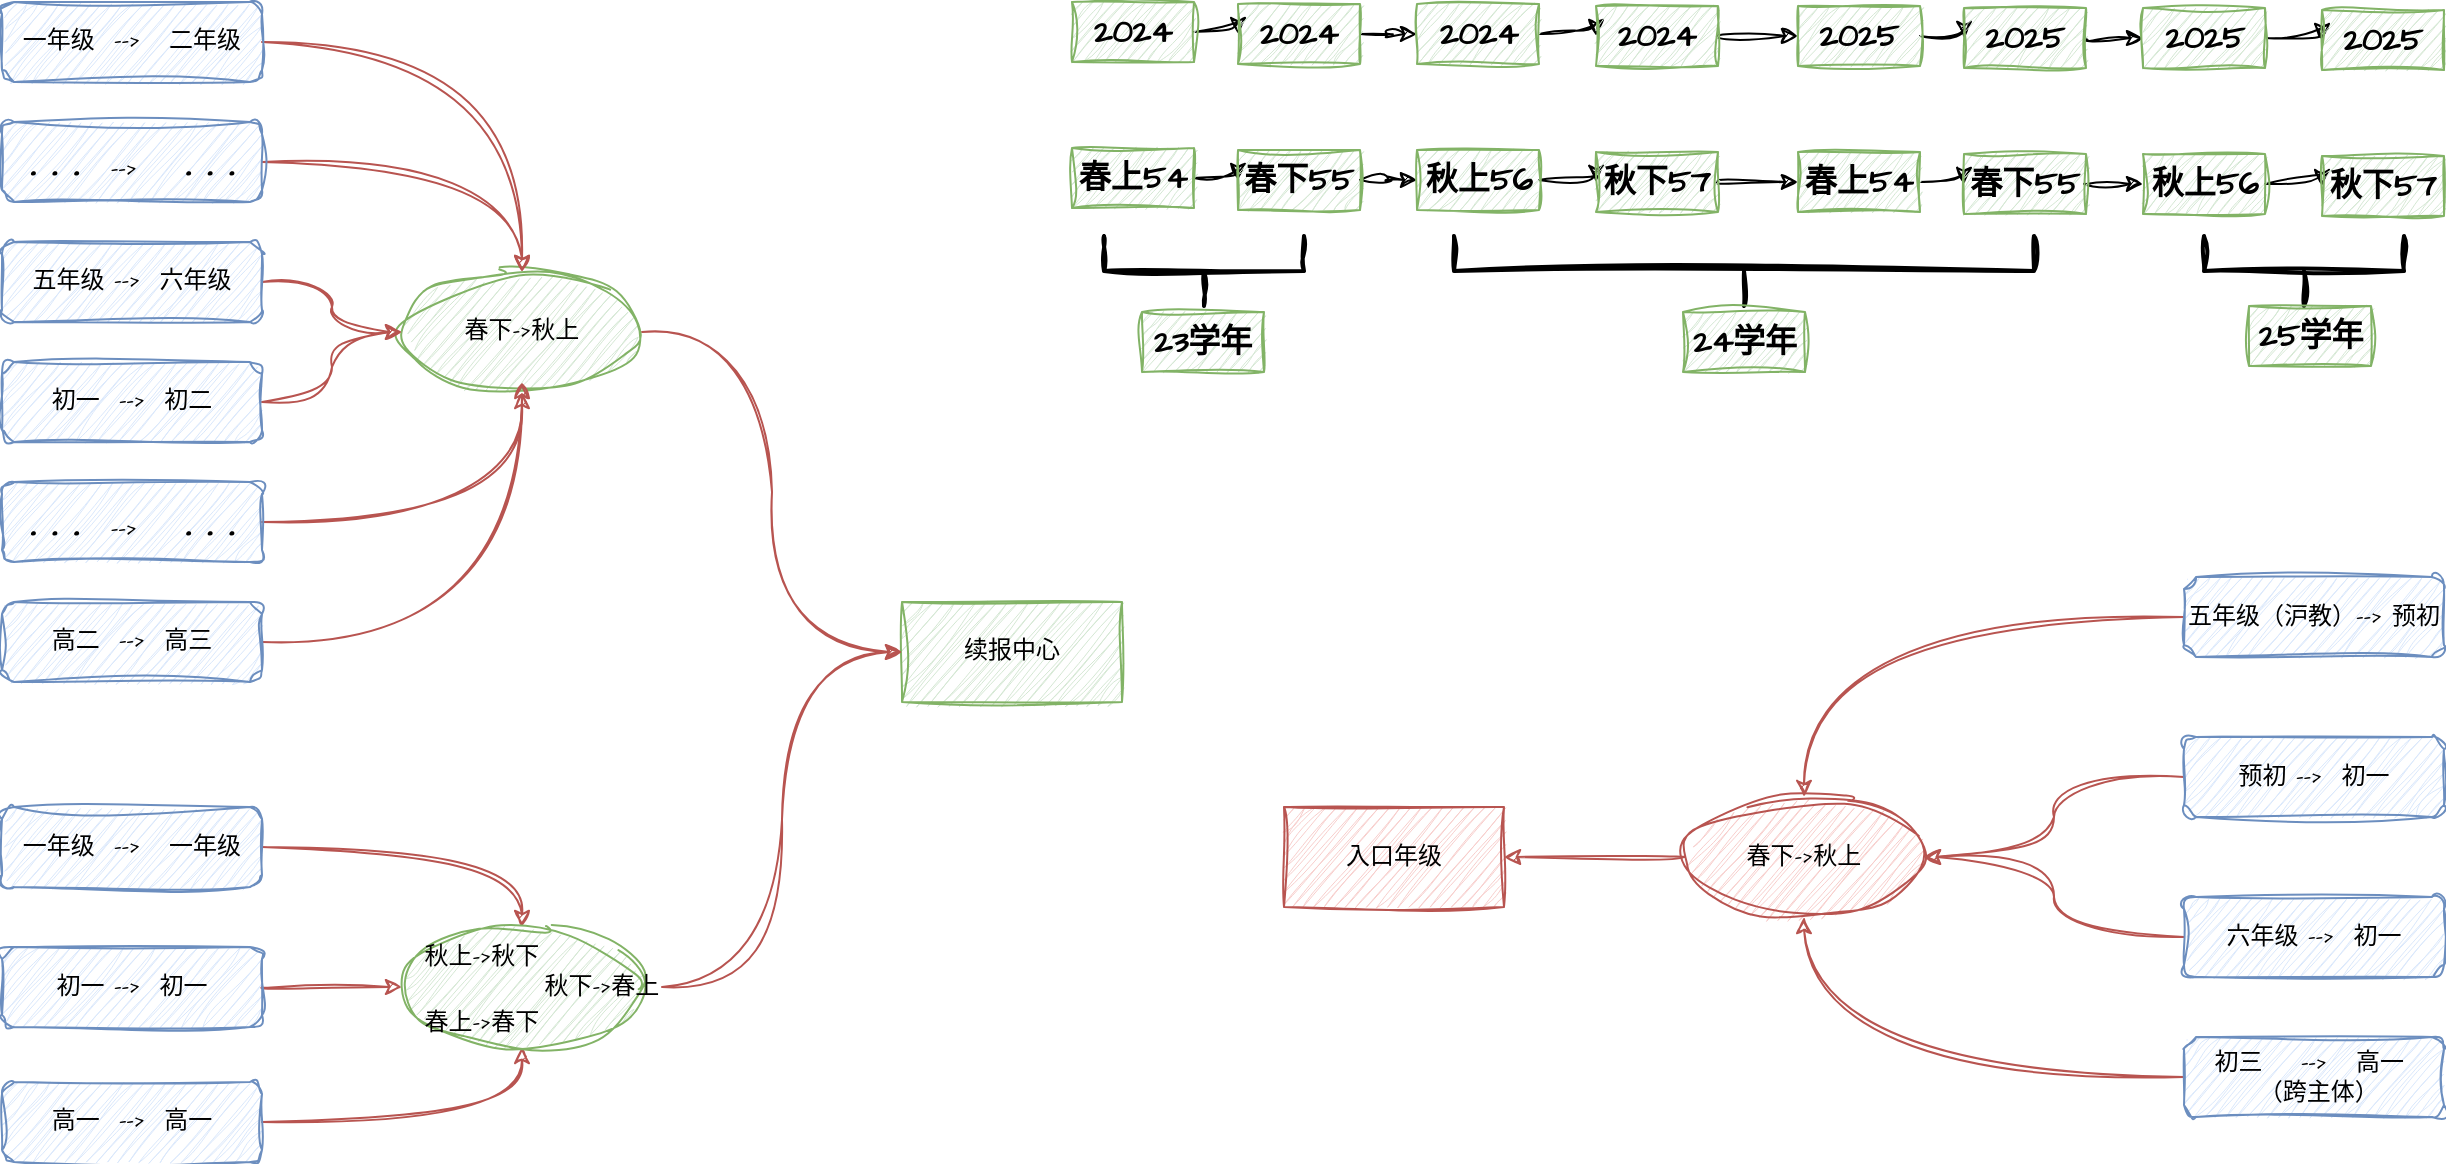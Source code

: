 <mxfile version="24.6.0" type="github">
  <diagram name="第 1 页" id="EPmT9p0vFhYX_5Em00nD">
    <mxGraphModel dx="1933" dy="744" grid="1" gridSize="10" guides="1" tooltips="1" connect="1" arrows="1" fold="1" page="1" pageScale="1" pageWidth="3000" pageHeight="2000" math="0" shadow="0">
      <root>
        <mxCell id="0" />
        <mxCell id="1" parent="0" />
        <mxCell id="UlITq4M4jjIVMqGTHfjL-1" value="续报中心" style="rounded=0;whiteSpace=wrap;html=1;sketch=1;hachureGap=4;jiggle=2;curveFitting=1;fontFamily=Architects Daughter;fontSource=https%3A%2F%2Ffonts.googleapis.com%2Fcss%3Ffamily%3DArchitects%2BDaughter;fillColor=#d5e8d4;strokeColor=#82b366;" vertex="1" parent="1">
          <mxGeometry x="749" y="470" width="110" height="50" as="geometry" />
        </mxCell>
        <mxCell id="UlITq4M4jjIVMqGTHfjL-2" value="入口年级" style="rounded=0;whiteSpace=wrap;html=1;sketch=1;hachureGap=4;jiggle=2;curveFitting=1;fontFamily=Architects Daughter;fontSource=https%3A%2F%2Ffonts.googleapis.com%2Fcss%3Ffamily%3DArchitects%2BDaughter;fillColor=#f8cecc;strokeColor=#b85450;" vertex="1" parent="1">
          <mxGeometry x="940" y="572.5" width="110" height="50" as="geometry" />
        </mxCell>
        <mxCell id="UlITq4M4jjIVMqGTHfjL-61" style="edgeStyle=orthogonalEdgeStyle;curved=1;rounded=0;sketch=1;hachureGap=4;jiggle=2;curveFitting=1;orthogonalLoop=1;jettySize=auto;html=1;exitX=0;exitY=0.5;exitDx=0;exitDy=0;entryX=1;entryY=0.5;entryDx=0;entryDy=0;fontFamily=Architects Daughter;fontSource=https%3A%2F%2Ffonts.googleapis.com%2Fcss%3Ffamily%3DArchitects%2BDaughter;fillColor=#f8cecc;strokeColor=#b85450;" edge="1" parent="1" source="UlITq4M4jjIVMqGTHfjL-3" target="UlITq4M4jjIVMqGTHfjL-2">
          <mxGeometry relative="1" as="geometry" />
        </mxCell>
        <mxCell id="UlITq4M4jjIVMqGTHfjL-3" value="春下-&amp;gt;秋上" style="ellipse;whiteSpace=wrap;html=1;sketch=1;hachureGap=4;jiggle=2;curveFitting=1;fontFamily=Architects Daughter;fontSource=https%3A%2F%2Ffonts.googleapis.com%2Fcss%3Ffamily%3DArchitects%2BDaughter;fillColor=#f8cecc;strokeColor=#b85450;" vertex="1" parent="1">
          <mxGeometry x="1140" y="567.5" width="120" height="60" as="geometry" />
        </mxCell>
        <mxCell id="UlITq4M4jjIVMqGTHfjL-64" style="edgeStyle=orthogonalEdgeStyle;curved=1;rounded=0;sketch=1;hachureGap=4;jiggle=2;curveFitting=1;orthogonalLoop=1;jettySize=auto;html=1;exitX=0;exitY=0.5;exitDx=0;exitDy=0;entryX=0.5;entryY=0;entryDx=0;entryDy=0;fontFamily=Architects Daughter;fontSource=https%3A%2F%2Ffonts.googleapis.com%2Fcss%3Ffamily%3DArchitects%2BDaughter;fillColor=#f8cecc;strokeColor=#b85450;" edge="1" parent="1" source="UlITq4M4jjIVMqGTHfjL-5" target="UlITq4M4jjIVMqGTHfjL-3">
          <mxGeometry relative="1" as="geometry" />
        </mxCell>
        <mxCell id="UlITq4M4jjIVMqGTHfjL-5" value="五年级（沪教）--&amp;gt; 预初" style="rounded=1;whiteSpace=wrap;html=1;sketch=1;hachureGap=4;jiggle=2;curveFitting=1;fontFamily=Architects Daughter;fontSource=https%3A%2F%2Ffonts.googleapis.com%2Fcss%3Ffamily%3DArchitects%2BDaughter;fillColor=#dae8fc;strokeColor=#6c8ebf;" vertex="1" parent="1">
          <mxGeometry x="1390" y="457.5" width="130" height="40" as="geometry" />
        </mxCell>
        <mxCell id="UlITq4M4jjIVMqGTHfjL-63" style="edgeStyle=orthogonalEdgeStyle;curved=1;rounded=0;sketch=1;hachureGap=4;jiggle=2;curveFitting=1;orthogonalLoop=1;jettySize=auto;html=1;exitX=0;exitY=0.5;exitDx=0;exitDy=0;fontFamily=Architects Daughter;fontSource=https%3A%2F%2Ffonts.googleapis.com%2Fcss%3Ffamily%3DArchitects%2BDaughter;fillColor=#f8cecc;strokeColor=#b85450;" edge="1" parent="1" source="UlITq4M4jjIVMqGTHfjL-6" target="UlITq4M4jjIVMqGTHfjL-3">
          <mxGeometry relative="1" as="geometry" />
        </mxCell>
        <mxCell id="UlITq4M4jjIVMqGTHfjL-6" value="初三&amp;nbsp; &amp;nbsp; --&amp;gt;&amp;nbsp; &amp;nbsp;高一&amp;nbsp; &amp;nbsp;（跨主体）" style="rounded=1;whiteSpace=wrap;html=1;sketch=1;hachureGap=4;jiggle=2;curveFitting=1;fontFamily=Architects Daughter;fontSource=https%3A%2F%2Ffonts.googleapis.com%2Fcss%3Ffamily%3DArchitects%2BDaughter;fillColor=#dae8fc;strokeColor=#6c8ebf;" vertex="1" parent="1">
          <mxGeometry x="1390" y="687.5" width="130" height="40" as="geometry" />
        </mxCell>
        <mxCell id="UlITq4M4jjIVMqGTHfjL-65" style="edgeStyle=orthogonalEdgeStyle;curved=1;rounded=0;sketch=1;hachureGap=4;jiggle=2;curveFitting=1;orthogonalLoop=1;jettySize=auto;html=1;exitX=0;exitY=0.5;exitDx=0;exitDy=0;entryX=1;entryY=0.5;entryDx=0;entryDy=0;fontFamily=Architects Daughter;fontSource=https%3A%2F%2Ffonts.googleapis.com%2Fcss%3Ffamily%3DArchitects%2BDaughter;fillColor=#f8cecc;strokeColor=#b85450;" edge="1" parent="1" source="UlITq4M4jjIVMqGTHfjL-7" target="UlITq4M4jjIVMqGTHfjL-3">
          <mxGeometry relative="1" as="geometry" />
        </mxCell>
        <mxCell id="UlITq4M4jjIVMqGTHfjL-7" value="预初 --&amp;gt;&amp;nbsp; 初一" style="rounded=1;whiteSpace=wrap;html=1;sketch=1;hachureGap=4;jiggle=2;curveFitting=1;fontFamily=Architects Daughter;fontSource=https%3A%2F%2Ffonts.googleapis.com%2Fcss%3Ffamily%3DArchitects%2BDaughter;fillColor=#dae8fc;strokeColor=#6c8ebf;" vertex="1" parent="1">
          <mxGeometry x="1390" y="537.5" width="130" height="40" as="geometry" />
        </mxCell>
        <mxCell id="UlITq4M4jjIVMqGTHfjL-50" style="edgeStyle=orthogonalEdgeStyle;curved=1;rounded=0;sketch=1;hachureGap=4;jiggle=2;curveFitting=1;orthogonalLoop=1;jettySize=auto;html=1;exitX=1;exitY=0.5;exitDx=0;exitDy=0;entryX=0;entryY=0.5;entryDx=0;entryDy=0;fontFamily=Architects Daughter;fontSource=https%3A%2F%2Ffonts.googleapis.com%2Fcss%3Ffamily%3DArchitects%2BDaughter;fillColor=#f8cecc;strokeColor=#b85450;" edge="1" parent="1" source="UlITq4M4jjIVMqGTHfjL-15" target="UlITq4M4jjIVMqGTHfjL-1">
          <mxGeometry relative="1" as="geometry" />
        </mxCell>
        <mxCell id="UlITq4M4jjIVMqGTHfjL-15" value="春下-&amp;gt;秋上" style="ellipse;whiteSpace=wrap;html=1;sketch=1;hachureGap=4;jiggle=2;curveFitting=1;fontFamily=Architects Daughter;fontSource=https%3A%2F%2Ffonts.googleapis.com%2Fcss%3Ffamily%3DArchitects%2BDaughter;fillColor=#d5e8d4;strokeColor=#82b366;" vertex="1" parent="1">
          <mxGeometry x="499" y="305" width="120" height="60" as="geometry" />
        </mxCell>
        <mxCell id="UlITq4M4jjIVMqGTHfjL-16" style="edgeStyle=orthogonalEdgeStyle;rounded=0;sketch=1;hachureGap=4;jiggle=2;curveFitting=1;orthogonalLoop=1;jettySize=auto;html=1;exitX=1;exitY=0.5;exitDx=0;exitDy=0;fontFamily=Architects Daughter;fontSource=https%3A%2F%2Ffonts.googleapis.com%2Fcss%3Ffamily%3DArchitects%2BDaughter;curved=1;fillColor=#f8cecc;strokeColor=#b85450;" edge="1" parent="1" source="UlITq4M4jjIVMqGTHfjL-17" target="UlITq4M4jjIVMqGTHfjL-15">
          <mxGeometry relative="1" as="geometry" />
        </mxCell>
        <mxCell id="UlITq4M4jjIVMqGTHfjL-17" value="一年级&amp;nbsp; --&amp;gt;&amp;nbsp; &amp;nbsp;二年级" style="rounded=1;whiteSpace=wrap;html=1;sketch=1;hachureGap=4;jiggle=2;curveFitting=1;fontFamily=Architects Daughter;fontSource=https%3A%2F%2Ffonts.googleapis.com%2Fcss%3Ffamily%3DArchitects%2BDaughter;fillColor=#dae8fc;strokeColor=#6c8ebf;" vertex="1" parent="1">
          <mxGeometry x="299" y="170" width="130" height="40" as="geometry" />
        </mxCell>
        <mxCell id="UlITq4M4jjIVMqGTHfjL-34" style="edgeStyle=orthogonalEdgeStyle;curved=1;rounded=0;sketch=1;hachureGap=4;jiggle=2;curveFitting=1;orthogonalLoop=1;jettySize=auto;html=1;exitX=1;exitY=0.5;exitDx=0;exitDy=0;fontFamily=Architects Daughter;fontSource=https%3A%2F%2Ffonts.googleapis.com%2Fcss%3Ffamily%3DArchitects%2BDaughter;fillColor=#f8cecc;strokeColor=#b85450;" edge="1" parent="1" source="UlITq4M4jjIVMqGTHfjL-19" target="UlITq4M4jjIVMqGTHfjL-15">
          <mxGeometry relative="1" as="geometry" />
        </mxCell>
        <mxCell id="UlITq4M4jjIVMqGTHfjL-19" value="初一&amp;nbsp; --&amp;gt;&amp;nbsp; 初二" style="rounded=1;whiteSpace=wrap;html=1;sketch=1;hachureGap=4;jiggle=2;curveFitting=1;fontFamily=Architects Daughter;fontSource=https%3A%2F%2Ffonts.googleapis.com%2Fcss%3Ffamily%3DArchitects%2BDaughter;fillColor=#dae8fc;strokeColor=#6c8ebf;" vertex="1" parent="1">
          <mxGeometry x="299" y="350" width="130" height="40" as="geometry" />
        </mxCell>
        <mxCell id="UlITq4M4jjIVMqGTHfjL-33" style="edgeStyle=orthogonalEdgeStyle;curved=1;rounded=0;sketch=1;hachureGap=4;jiggle=2;curveFitting=1;orthogonalLoop=1;jettySize=auto;html=1;exitX=1;exitY=0.5;exitDx=0;exitDy=0;fontFamily=Architects Daughter;fontSource=https%3A%2F%2Ffonts.googleapis.com%2Fcss%3Ffamily%3DArchitects%2BDaughter;fillColor=#f8cecc;strokeColor=#b85450;" edge="1" parent="1" source="UlITq4M4jjIVMqGTHfjL-21" target="UlITq4M4jjIVMqGTHfjL-15">
          <mxGeometry relative="1" as="geometry" />
        </mxCell>
        <mxCell id="UlITq4M4jjIVMqGTHfjL-21" value="五年级 --&amp;gt;&amp;nbsp; 六年级" style="rounded=1;whiteSpace=wrap;html=1;sketch=1;hachureGap=4;jiggle=2;curveFitting=1;fontFamily=Architects Daughter;fontSource=https%3A%2F%2Ffonts.googleapis.com%2Fcss%3Ffamily%3DArchitects%2BDaughter;fillColor=#dae8fc;strokeColor=#6c8ebf;" vertex="1" parent="1">
          <mxGeometry x="299" y="290" width="130" height="40" as="geometry" />
        </mxCell>
        <mxCell id="UlITq4M4jjIVMqGTHfjL-32" style="edgeStyle=orthogonalEdgeStyle;curved=1;rounded=0;sketch=1;hachureGap=4;jiggle=2;curveFitting=1;orthogonalLoop=1;jettySize=auto;html=1;exitX=1;exitY=0.5;exitDx=0;exitDy=0;fontFamily=Architects Daughter;fontSource=https%3A%2F%2Ffonts.googleapis.com%2Fcss%3Ffamily%3DArchitects%2BDaughter;fillColor=#f8cecc;strokeColor=#b85450;" edge="1" parent="1" source="UlITq4M4jjIVMqGTHfjL-25">
          <mxGeometry relative="1" as="geometry">
            <mxPoint x="559" y="360" as="targetPoint" />
          </mxGeometry>
        </mxCell>
        <mxCell id="UlITq4M4jjIVMqGTHfjL-25" value="高二&amp;nbsp; --&amp;gt;&amp;nbsp; 高三" style="rounded=1;whiteSpace=wrap;html=1;sketch=1;hachureGap=4;jiggle=2;curveFitting=1;fontFamily=Architects Daughter;fontSource=https%3A%2F%2Ffonts.googleapis.com%2Fcss%3Ffamily%3DArchitects%2BDaughter;fillColor=#dae8fc;strokeColor=#6c8ebf;" vertex="1" parent="1">
          <mxGeometry x="299" y="470" width="130" height="40" as="geometry" />
        </mxCell>
        <mxCell id="UlITq4M4jjIVMqGTHfjL-30" style="edgeStyle=orthogonalEdgeStyle;curved=1;rounded=0;sketch=1;hachureGap=4;jiggle=2;curveFitting=1;orthogonalLoop=1;jettySize=auto;html=1;exitX=1;exitY=0.5;exitDx=0;exitDy=0;fontFamily=Architects Daughter;fontSource=https%3A%2F%2Ffonts.googleapis.com%2Fcss%3Ffamily%3DArchitects%2BDaughter;fillColor=#f8cecc;strokeColor=#b85450;" edge="1" parent="1" source="UlITq4M4jjIVMqGTHfjL-27" target="UlITq4M4jjIVMqGTHfjL-15">
          <mxGeometry relative="1" as="geometry" />
        </mxCell>
        <mxCell id="UlITq4M4jjIVMqGTHfjL-27" value="&lt;font style=&quot;&quot;&gt;&lt;b style=&quot;font-size: 20px;&quot;&gt;. . .&amp;nbsp; &lt;/b&gt;&lt;font style=&quot;font-size: 12px;&quot;&gt;--&amp;gt;&lt;/font&gt;&lt;b style=&quot;font-size: 20px;&quot;&gt;&amp;nbsp; &amp;nbsp;. . .&lt;/b&gt;&lt;/font&gt;" style="rounded=1;whiteSpace=wrap;html=1;sketch=1;hachureGap=4;jiggle=2;curveFitting=1;fontFamily=Architects Daughter;fontSource=https%3A%2F%2Ffonts.googleapis.com%2Fcss%3Ffamily%3DArchitects%2BDaughter;fillColor=#dae8fc;strokeColor=#6c8ebf;" vertex="1" parent="1">
          <mxGeometry x="299" y="230" width="130" height="40" as="geometry" />
        </mxCell>
        <mxCell id="UlITq4M4jjIVMqGTHfjL-31" style="edgeStyle=orthogonalEdgeStyle;curved=1;rounded=0;sketch=1;hachureGap=4;jiggle=2;curveFitting=1;orthogonalLoop=1;jettySize=auto;html=1;exitX=1;exitY=0.5;exitDx=0;exitDy=0;fontFamily=Architects Daughter;fontSource=https%3A%2F%2Ffonts.googleapis.com%2Fcss%3Ffamily%3DArchitects%2BDaughter;fillColor=#f8cecc;strokeColor=#b85450;" edge="1" parent="1" source="UlITq4M4jjIVMqGTHfjL-29" target="UlITq4M4jjIVMqGTHfjL-15">
          <mxGeometry relative="1" as="geometry" />
        </mxCell>
        <mxCell id="UlITq4M4jjIVMqGTHfjL-29" value="&lt;font style=&quot;&quot;&gt;&lt;b style=&quot;font-size: 20px;&quot;&gt;. . .&amp;nbsp; &lt;/b&gt;&lt;font style=&quot;font-size: 12px;&quot;&gt;--&amp;gt;&lt;/font&gt;&lt;b style=&quot;font-size: 20px;&quot;&gt;&amp;nbsp; &amp;nbsp;. . .&lt;/b&gt;&lt;/font&gt;" style="rounded=1;whiteSpace=wrap;html=1;sketch=1;hachureGap=4;jiggle=2;curveFitting=1;fontFamily=Architects Daughter;fontSource=https%3A%2F%2Ffonts.googleapis.com%2Fcss%3Ffamily%3DArchitects%2BDaughter;fillColor=#dae8fc;strokeColor=#6c8ebf;" vertex="1" parent="1">
          <mxGeometry x="299" y="410" width="130" height="40" as="geometry" />
        </mxCell>
        <mxCell id="UlITq4M4jjIVMqGTHfjL-42" style="edgeStyle=orthogonalEdgeStyle;curved=1;rounded=0;sketch=1;hachureGap=4;jiggle=2;curveFitting=1;orthogonalLoop=1;jettySize=auto;html=1;exitX=1;exitY=0.5;exitDx=0;exitDy=0;fontFamily=Architects Daughter;fontSource=https%3A%2F%2Ffonts.googleapis.com%2Fcss%3Ffamily%3DArchitects%2BDaughter;fillColor=#f8cecc;strokeColor=#b85450;" edge="1" parent="1" source="UlITq4M4jjIVMqGTHfjL-35" target="UlITq4M4jjIVMqGTHfjL-41">
          <mxGeometry relative="1" as="geometry" />
        </mxCell>
        <mxCell id="UlITq4M4jjIVMqGTHfjL-35" value="一年级&amp;nbsp; --&amp;gt;&amp;nbsp; &amp;nbsp;一年级" style="rounded=1;whiteSpace=wrap;html=1;sketch=1;hachureGap=4;jiggle=2;curveFitting=1;fontFamily=Architects Daughter;fontSource=https%3A%2F%2Ffonts.googleapis.com%2Fcss%3Ffamily%3DArchitects%2BDaughter;fillColor=#dae8fc;strokeColor=#6c8ebf;" vertex="1" parent="1">
          <mxGeometry x="299" y="572.5" width="130" height="40" as="geometry" />
        </mxCell>
        <mxCell id="UlITq4M4jjIVMqGTHfjL-43" style="edgeStyle=orthogonalEdgeStyle;curved=1;rounded=0;sketch=1;hachureGap=4;jiggle=2;curveFitting=1;orthogonalLoop=1;jettySize=auto;html=1;exitX=1;exitY=0.5;exitDx=0;exitDy=0;entryX=0.5;entryY=1;entryDx=0;entryDy=0;fontFamily=Architects Daughter;fontSource=https%3A%2F%2Ffonts.googleapis.com%2Fcss%3Ffamily%3DArchitects%2BDaughter;fillColor=#f8cecc;strokeColor=#b85450;" edge="1" parent="1" source="UlITq4M4jjIVMqGTHfjL-36" target="UlITq4M4jjIVMqGTHfjL-41">
          <mxGeometry relative="1" as="geometry" />
        </mxCell>
        <mxCell id="UlITq4M4jjIVMqGTHfjL-36" value="高一&amp;nbsp; --&amp;gt;&amp;nbsp; 高一" style="rounded=1;whiteSpace=wrap;html=1;sketch=1;hachureGap=4;jiggle=2;curveFitting=1;fontFamily=Architects Daughter;fontSource=https%3A%2F%2Ffonts.googleapis.com%2Fcss%3Ffamily%3DArchitects%2BDaughter;fillColor=#dae8fc;strokeColor=#6c8ebf;" vertex="1" parent="1">
          <mxGeometry x="299" y="710" width="130" height="40" as="geometry" />
        </mxCell>
        <mxCell id="UlITq4M4jjIVMqGTHfjL-44" style="edgeStyle=orthogonalEdgeStyle;curved=1;rounded=0;sketch=1;hachureGap=4;jiggle=2;curveFitting=1;orthogonalLoop=1;jettySize=auto;html=1;exitX=1;exitY=0.5;exitDx=0;exitDy=0;fontFamily=Architects Daughter;fontSource=https%3A%2F%2Ffonts.googleapis.com%2Fcss%3Ffamily%3DArchitects%2BDaughter;fillColor=#f8cecc;strokeColor=#b85450;" edge="1" parent="1" source="UlITq4M4jjIVMqGTHfjL-37" target="UlITq4M4jjIVMqGTHfjL-41">
          <mxGeometry relative="1" as="geometry" />
        </mxCell>
        <mxCell id="UlITq4M4jjIVMqGTHfjL-37" value="初一 --&amp;gt;&amp;nbsp; 初一" style="rounded=1;whiteSpace=wrap;html=1;sketch=1;hachureGap=4;jiggle=2;curveFitting=1;fontFamily=Architects Daughter;fontSource=https%3A%2F%2Ffonts.googleapis.com%2Fcss%3Ffamily%3DArchitects%2BDaughter;fillColor=#dae8fc;strokeColor=#6c8ebf;" vertex="1" parent="1">
          <mxGeometry x="299" y="642.5" width="130" height="40" as="geometry" />
        </mxCell>
        <mxCell id="UlITq4M4jjIVMqGTHfjL-41" value="" style="ellipse;whiteSpace=wrap;html=1;sketch=1;hachureGap=4;jiggle=2;curveFitting=1;fontFamily=Architects Daughter;fontSource=https%3A%2F%2Ffonts.googleapis.com%2Fcss%3Ffamily%3DArchitects%2BDaughter;fillColor=#d5e8d4;strokeColor=#82b366;" vertex="1" parent="1">
          <mxGeometry x="499" y="632.5" width="120" height="60" as="geometry" />
        </mxCell>
        <mxCell id="UlITq4M4jjIVMqGTHfjL-46" value="秋上-&amp;gt;秋下" style="text;html=1;align=center;verticalAlign=middle;whiteSpace=wrap;rounded=0;fontFamily=Architects Daughter;fontSource=https%3A%2F%2Ffonts.googleapis.com%2Fcss%3Ffamily%3DArchitects%2BDaughter;" vertex="1" parent="1">
          <mxGeometry x="509" y="632.5" width="60" height="30" as="geometry" />
        </mxCell>
        <mxCell id="UlITq4M4jjIVMqGTHfjL-49" style="edgeStyle=orthogonalEdgeStyle;curved=1;rounded=0;sketch=1;hachureGap=4;jiggle=2;curveFitting=1;orthogonalLoop=1;jettySize=auto;html=1;exitX=1;exitY=0.5;exitDx=0;exitDy=0;entryX=0;entryY=0.5;entryDx=0;entryDy=0;fontFamily=Architects Daughter;fontSource=https%3A%2F%2Ffonts.googleapis.com%2Fcss%3Ffamily%3DArchitects%2BDaughter;fillColor=#f8cecc;strokeColor=#b85450;" edge="1" parent="1" source="UlITq4M4jjIVMqGTHfjL-47" target="UlITq4M4jjIVMqGTHfjL-1">
          <mxGeometry relative="1" as="geometry" />
        </mxCell>
        <mxCell id="UlITq4M4jjIVMqGTHfjL-47" value="秋下-&amp;gt;春上" style="text;html=1;align=center;verticalAlign=middle;whiteSpace=wrap;rounded=0;fontFamily=Architects Daughter;fontSource=https%3A%2F%2Ffonts.googleapis.com%2Fcss%3Ffamily%3DArchitects%2BDaughter;" vertex="1" parent="1">
          <mxGeometry x="569" y="647.5" width="60" height="30" as="geometry" />
        </mxCell>
        <mxCell id="UlITq4M4jjIVMqGTHfjL-48" value="春上-&amp;gt;春下" style="text;html=1;align=center;verticalAlign=middle;whiteSpace=wrap;rounded=0;fontFamily=Architects Daughter;fontSource=https%3A%2F%2Ffonts.googleapis.com%2Fcss%3Ffamily%3DArchitects%2BDaughter;" vertex="1" parent="1">
          <mxGeometry x="509" y="666.25" width="60" height="30" as="geometry" />
        </mxCell>
        <mxCell id="UlITq4M4jjIVMqGTHfjL-66" style="edgeStyle=orthogonalEdgeStyle;curved=1;rounded=0;sketch=1;hachureGap=4;jiggle=2;curveFitting=1;orthogonalLoop=1;jettySize=auto;html=1;exitX=0;exitY=0.5;exitDx=0;exitDy=0;entryX=1;entryY=0.5;entryDx=0;entryDy=0;fontFamily=Architects Daughter;fontSource=https%3A%2F%2Ffonts.googleapis.com%2Fcss%3Ffamily%3DArchitects%2BDaughter;fillColor=#f8cecc;strokeColor=#b85450;" edge="1" parent="1" source="UlITq4M4jjIVMqGTHfjL-53" target="UlITq4M4jjIVMqGTHfjL-3">
          <mxGeometry relative="1" as="geometry" />
        </mxCell>
        <mxCell id="UlITq4M4jjIVMqGTHfjL-53" value="六年级 --&amp;gt;&amp;nbsp; 初一" style="rounded=1;whiteSpace=wrap;html=1;sketch=1;hachureGap=4;jiggle=2;curveFitting=1;fontFamily=Architects Daughter;fontSource=https%3A%2F%2Ffonts.googleapis.com%2Fcss%3Ffamily%3DArchitects%2BDaughter;fillColor=#dae8fc;strokeColor=#6c8ebf;" vertex="1" parent="1">
          <mxGeometry x="1390" y="617.5" width="130" height="40" as="geometry" />
        </mxCell>
        <mxCell id="UlITq4M4jjIVMqGTHfjL-85" style="edgeStyle=orthogonalEdgeStyle;curved=1;rounded=0;sketch=1;hachureGap=4;jiggle=2;curveFitting=1;orthogonalLoop=1;jettySize=auto;html=1;exitX=1;exitY=0.5;exitDx=0;exitDy=0;entryX=0;entryY=0.5;entryDx=0;entryDy=0;fontFamily=Architects Daughter;fontSource=https%3A%2F%2Ffonts.googleapis.com%2Fcss%3Ffamily%3DArchitects%2BDaughter;" edge="1" parent="1" source="UlITq4M4jjIVMqGTHfjL-67" target="UlITq4M4jjIVMqGTHfjL-73">
          <mxGeometry relative="1" as="geometry" />
        </mxCell>
        <mxCell id="UlITq4M4jjIVMqGTHfjL-67" value="&lt;b&gt;&lt;font style=&quot;font-size: 16px;&quot;&gt;2024&lt;/font&gt;&lt;/b&gt;" style="rounded=0;whiteSpace=wrap;html=1;sketch=1;hachureGap=4;jiggle=2;curveFitting=1;fontFamily=Architects Daughter;fontSource=https%3A%2F%2Ffonts.googleapis.com%2Fcss%3Ffamily%3DArchitects%2BDaughter;fillColor=#d5e8d4;strokeColor=#82b366;" vertex="1" parent="1">
          <mxGeometry x="834" y="170" width="61" height="30" as="geometry" />
        </mxCell>
        <mxCell id="UlITq4M4jjIVMqGTHfjL-86" style="edgeStyle=orthogonalEdgeStyle;curved=1;rounded=0;sketch=1;hachureGap=4;jiggle=2;curveFitting=1;orthogonalLoop=1;jettySize=auto;html=1;exitX=1;exitY=0.5;exitDx=0;exitDy=0;fontFamily=Architects Daughter;fontSource=https%3A%2F%2Ffonts.googleapis.com%2Fcss%3Ffamily%3DArchitects%2BDaughter;" edge="1" parent="1" source="UlITq4M4jjIVMqGTHfjL-73" target="UlITq4M4jjIVMqGTHfjL-74">
          <mxGeometry relative="1" as="geometry" />
        </mxCell>
        <mxCell id="UlITq4M4jjIVMqGTHfjL-73" value="&lt;b&gt;&lt;font style=&quot;font-size: 16px;&quot;&gt;2024&lt;/font&gt;&lt;/b&gt;" style="rounded=0;whiteSpace=wrap;html=1;sketch=1;hachureGap=4;jiggle=2;curveFitting=1;fontFamily=Architects Daughter;fontSource=https%3A%2F%2Ffonts.googleapis.com%2Fcss%3Ffamily%3DArchitects%2BDaughter;fillColor=#d5e8d4;strokeColor=#82b366;" vertex="1" parent="1">
          <mxGeometry x="917" y="171" width="61" height="30" as="geometry" />
        </mxCell>
        <mxCell id="UlITq4M4jjIVMqGTHfjL-87" style="edgeStyle=orthogonalEdgeStyle;curved=1;rounded=0;sketch=1;hachureGap=4;jiggle=2;curveFitting=1;orthogonalLoop=1;jettySize=auto;html=1;exitX=1;exitY=0.5;exitDx=0;exitDy=0;entryX=0;entryY=0.5;entryDx=0;entryDy=0;fontFamily=Architects Daughter;fontSource=https%3A%2F%2Ffonts.googleapis.com%2Fcss%3Ffamily%3DArchitects%2BDaughter;" edge="1" parent="1" source="UlITq4M4jjIVMqGTHfjL-74" target="UlITq4M4jjIVMqGTHfjL-80">
          <mxGeometry relative="1" as="geometry" />
        </mxCell>
        <mxCell id="UlITq4M4jjIVMqGTHfjL-74" value="&lt;span style=&quot;font-size: 16px;&quot;&gt;&lt;b&gt;2024&lt;/b&gt;&lt;/span&gt;" style="rounded=0;whiteSpace=wrap;html=1;sketch=1;hachureGap=4;jiggle=2;curveFitting=1;fontFamily=Architects Daughter;fontSource=https%3A%2F%2Ffonts.googleapis.com%2Fcss%3Ffamily%3DArchitects%2BDaughter;fillColor=#d5e8d4;strokeColor=#82b366;" vertex="1" parent="1">
          <mxGeometry x="1006.5" y="171" width="61" height="30" as="geometry" />
        </mxCell>
        <mxCell id="UlITq4M4jjIVMqGTHfjL-88" style="edgeStyle=orthogonalEdgeStyle;curved=1;rounded=0;sketch=1;hachureGap=4;jiggle=2;curveFitting=1;orthogonalLoop=1;jettySize=auto;html=1;exitX=1;exitY=0.5;exitDx=0;exitDy=0;entryX=0;entryY=0.5;entryDx=0;entryDy=0;fontFamily=Architects Daughter;fontSource=https%3A%2F%2Ffonts.googleapis.com%2Fcss%3Ffamily%3DArchitects%2BDaughter;" edge="1" parent="1" source="UlITq4M4jjIVMqGTHfjL-80" target="UlITq4M4jjIVMqGTHfjL-81">
          <mxGeometry relative="1" as="geometry" />
        </mxCell>
        <mxCell id="UlITq4M4jjIVMqGTHfjL-80" value="&lt;span style=&quot;font-size: 16px;&quot;&gt;&lt;b&gt;2024&lt;/b&gt;&lt;/span&gt;" style="rounded=0;whiteSpace=wrap;html=1;sketch=1;hachureGap=4;jiggle=2;curveFitting=1;fontFamily=Architects Daughter;fontSource=https%3A%2F%2Ffonts.googleapis.com%2Fcss%3Ffamily%3DArchitects%2BDaughter;fillColor=#d5e8d4;strokeColor=#82b366;" vertex="1" parent="1">
          <mxGeometry x="1096" y="172" width="61" height="30" as="geometry" />
        </mxCell>
        <mxCell id="UlITq4M4jjIVMqGTHfjL-89" style="edgeStyle=orthogonalEdgeStyle;curved=1;rounded=0;sketch=1;hachureGap=4;jiggle=2;curveFitting=1;orthogonalLoop=1;jettySize=auto;html=1;exitX=1;exitY=0.5;exitDx=0;exitDy=0;entryX=0;entryY=0.5;entryDx=0;entryDy=0;fontFamily=Architects Daughter;fontSource=https%3A%2F%2Ffonts.googleapis.com%2Fcss%3Ffamily%3DArchitects%2BDaughter;" edge="1" parent="1" source="UlITq4M4jjIVMqGTHfjL-81" target="UlITq4M4jjIVMqGTHfjL-82">
          <mxGeometry relative="1" as="geometry" />
        </mxCell>
        <mxCell id="UlITq4M4jjIVMqGTHfjL-81" value="&lt;b&gt;&lt;font style=&quot;font-size: 16px;&quot;&gt;2025&lt;/font&gt;&lt;/b&gt;" style="rounded=0;whiteSpace=wrap;html=1;sketch=1;hachureGap=4;jiggle=2;curveFitting=1;fontFamily=Architects Daughter;fontSource=https%3A%2F%2Ffonts.googleapis.com%2Fcss%3Ffamily%3DArchitects%2BDaughter;fillColor=#d5e8d4;strokeColor=#82b366;" vertex="1" parent="1">
          <mxGeometry x="1197" y="172" width="61" height="30" as="geometry" />
        </mxCell>
        <mxCell id="UlITq4M4jjIVMqGTHfjL-92" style="edgeStyle=orthogonalEdgeStyle;curved=1;rounded=0;sketch=1;hachureGap=4;jiggle=2;curveFitting=1;orthogonalLoop=1;jettySize=auto;html=1;exitX=1;exitY=0.5;exitDx=0;exitDy=0;entryX=0;entryY=0.5;entryDx=0;entryDy=0;fontFamily=Architects Daughter;fontSource=https%3A%2F%2Ffonts.googleapis.com%2Fcss%3Ffamily%3DArchitects%2BDaughter;" edge="1" parent="1" source="UlITq4M4jjIVMqGTHfjL-82" target="UlITq4M4jjIVMqGTHfjL-83">
          <mxGeometry relative="1" as="geometry" />
        </mxCell>
        <mxCell id="UlITq4M4jjIVMqGTHfjL-82" value="&lt;b&gt;&lt;font style=&quot;font-size: 16px;&quot;&gt;2025&lt;/font&gt;&lt;/b&gt;" style="rounded=0;whiteSpace=wrap;html=1;sketch=1;hachureGap=4;jiggle=2;curveFitting=1;fontFamily=Architects Daughter;fontSource=https%3A%2F%2Ffonts.googleapis.com%2Fcss%3Ffamily%3DArchitects%2BDaughter;fillColor=#d5e8d4;strokeColor=#82b366;" vertex="1" parent="1">
          <mxGeometry x="1280" y="173" width="61" height="30" as="geometry" />
        </mxCell>
        <mxCell id="UlITq4M4jjIVMqGTHfjL-91" style="edgeStyle=orthogonalEdgeStyle;curved=1;rounded=0;sketch=1;hachureGap=4;jiggle=2;curveFitting=1;orthogonalLoop=1;jettySize=auto;html=1;exitX=1;exitY=0.5;exitDx=0;exitDy=0;entryX=0;entryY=0.5;entryDx=0;entryDy=0;fontFamily=Architects Daughter;fontSource=https%3A%2F%2Ffonts.googleapis.com%2Fcss%3Ffamily%3DArchitects%2BDaughter;" edge="1" parent="1" source="UlITq4M4jjIVMqGTHfjL-83" target="UlITq4M4jjIVMqGTHfjL-84">
          <mxGeometry relative="1" as="geometry" />
        </mxCell>
        <mxCell id="UlITq4M4jjIVMqGTHfjL-83" value="&lt;span style=&quot;font-size: 16px;&quot;&gt;&lt;b&gt;2025&lt;/b&gt;&lt;/span&gt;" style="rounded=0;whiteSpace=wrap;html=1;sketch=1;hachureGap=4;jiggle=2;curveFitting=1;fontFamily=Architects Daughter;fontSource=https%3A%2F%2Ffonts.googleapis.com%2Fcss%3Ffamily%3DArchitects%2BDaughter;fillColor=#d5e8d4;strokeColor=#82b366;" vertex="1" parent="1">
          <mxGeometry x="1369.5" y="173" width="61" height="30" as="geometry" />
        </mxCell>
        <mxCell id="UlITq4M4jjIVMqGTHfjL-84" value="&lt;span style=&quot;font-size: 16px;&quot;&gt;&lt;b&gt;2025&lt;/b&gt;&lt;/span&gt;" style="rounded=0;whiteSpace=wrap;html=1;sketch=1;hachureGap=4;jiggle=2;curveFitting=1;fontFamily=Architects Daughter;fontSource=https%3A%2F%2Ffonts.googleapis.com%2Fcss%3Ffamily%3DArchitects%2BDaughter;fillColor=#d5e8d4;strokeColor=#82b366;" vertex="1" parent="1">
          <mxGeometry x="1459" y="174" width="61" height="30" as="geometry" />
        </mxCell>
        <mxCell id="UlITq4M4jjIVMqGTHfjL-108" style="edgeStyle=orthogonalEdgeStyle;curved=1;rounded=0;sketch=1;hachureGap=4;jiggle=2;curveFitting=1;orthogonalLoop=1;jettySize=auto;html=1;exitX=1;exitY=0.5;exitDx=0;exitDy=0;entryX=0;entryY=0.5;entryDx=0;entryDy=0;fontFamily=Architects Daughter;fontSource=https%3A%2F%2Ffonts.googleapis.com%2Fcss%3Ffamily%3DArchitects%2BDaughter;" edge="1" parent="1" source="UlITq4M4jjIVMqGTHfjL-109" target="UlITq4M4jjIVMqGTHfjL-111">
          <mxGeometry relative="1" as="geometry" />
        </mxCell>
        <mxCell id="UlITq4M4jjIVMqGTHfjL-109" value="&lt;b&gt;&lt;font style=&quot;font-size: 16px;&quot;&gt;春上54&lt;/font&gt;&lt;/b&gt;" style="rounded=0;whiteSpace=wrap;html=1;sketch=1;hachureGap=4;jiggle=2;curveFitting=1;fontFamily=Architects Daughter;fontSource=https%3A%2F%2Ffonts.googleapis.com%2Fcss%3Ffamily%3DArchitects%2BDaughter;fillColor=#d5e8d4;strokeColor=#82b366;" vertex="1" parent="1">
          <mxGeometry x="834" y="243" width="61" height="30" as="geometry" />
        </mxCell>
        <mxCell id="UlITq4M4jjIVMqGTHfjL-110" style="edgeStyle=orthogonalEdgeStyle;curved=1;rounded=0;sketch=1;hachureGap=4;jiggle=2;curveFitting=1;orthogonalLoop=1;jettySize=auto;html=1;exitX=1;exitY=0.5;exitDx=0;exitDy=0;fontFamily=Architects Daughter;fontSource=https%3A%2F%2Ffonts.googleapis.com%2Fcss%3Ffamily%3DArchitects%2BDaughter;" edge="1" parent="1" source="UlITq4M4jjIVMqGTHfjL-111" target="UlITq4M4jjIVMqGTHfjL-113">
          <mxGeometry relative="1" as="geometry" />
        </mxCell>
        <mxCell id="UlITq4M4jjIVMqGTHfjL-111" value="&lt;b&gt;&lt;font style=&quot;font-size: 16px;&quot;&gt;春下55&lt;/font&gt;&lt;/b&gt;" style="rounded=0;whiteSpace=wrap;html=1;sketch=1;hachureGap=4;jiggle=2;curveFitting=1;fontFamily=Architects Daughter;fontSource=https%3A%2F%2Ffonts.googleapis.com%2Fcss%3Ffamily%3DArchitects%2BDaughter;fillColor=#d5e8d4;strokeColor=#82b366;" vertex="1" parent="1">
          <mxGeometry x="917" y="244" width="61" height="30" as="geometry" />
        </mxCell>
        <mxCell id="UlITq4M4jjIVMqGTHfjL-112" style="edgeStyle=orthogonalEdgeStyle;curved=1;rounded=0;sketch=1;hachureGap=4;jiggle=2;curveFitting=1;orthogonalLoop=1;jettySize=auto;html=1;exitX=1;exitY=0.5;exitDx=0;exitDy=0;entryX=0;entryY=0.5;entryDx=0;entryDy=0;fontFamily=Architects Daughter;fontSource=https%3A%2F%2Ffonts.googleapis.com%2Fcss%3Ffamily%3DArchitects%2BDaughter;" edge="1" parent="1" source="UlITq4M4jjIVMqGTHfjL-113" target="UlITq4M4jjIVMqGTHfjL-115">
          <mxGeometry relative="1" as="geometry" />
        </mxCell>
        <mxCell id="UlITq4M4jjIVMqGTHfjL-113" value="&lt;span style=&quot;font-size: 16px;&quot;&gt;&lt;b&gt;秋上56&lt;/b&gt;&lt;/span&gt;" style="rounded=0;whiteSpace=wrap;html=1;sketch=1;hachureGap=4;jiggle=2;curveFitting=1;fontFamily=Architects Daughter;fontSource=https%3A%2F%2Ffonts.googleapis.com%2Fcss%3Ffamily%3DArchitects%2BDaughter;fillColor=#d5e8d4;strokeColor=#82b366;" vertex="1" parent="1">
          <mxGeometry x="1006.5" y="244" width="61" height="30" as="geometry" />
        </mxCell>
        <mxCell id="UlITq4M4jjIVMqGTHfjL-114" style="edgeStyle=orthogonalEdgeStyle;curved=1;rounded=0;sketch=1;hachureGap=4;jiggle=2;curveFitting=1;orthogonalLoop=1;jettySize=auto;html=1;exitX=1;exitY=0.5;exitDx=0;exitDy=0;entryX=0;entryY=0.5;entryDx=0;entryDy=0;fontFamily=Architects Daughter;fontSource=https%3A%2F%2Ffonts.googleapis.com%2Fcss%3Ffamily%3DArchitects%2BDaughter;" edge="1" parent="1" source="UlITq4M4jjIVMqGTHfjL-115" target="UlITq4M4jjIVMqGTHfjL-117">
          <mxGeometry relative="1" as="geometry" />
        </mxCell>
        <mxCell id="UlITq4M4jjIVMqGTHfjL-115" value="&lt;span style=&quot;font-size: 16px;&quot;&gt;&lt;b&gt;秋下57&lt;/b&gt;&lt;/span&gt;" style="rounded=0;whiteSpace=wrap;html=1;sketch=1;hachureGap=4;jiggle=2;curveFitting=1;fontFamily=Architects Daughter;fontSource=https%3A%2F%2Ffonts.googleapis.com%2Fcss%3Ffamily%3DArchitects%2BDaughter;fillColor=#d5e8d4;strokeColor=#82b366;" vertex="1" parent="1">
          <mxGeometry x="1096" y="245" width="61" height="30" as="geometry" />
        </mxCell>
        <mxCell id="UlITq4M4jjIVMqGTHfjL-116" style="edgeStyle=orthogonalEdgeStyle;curved=1;rounded=0;sketch=1;hachureGap=4;jiggle=2;curveFitting=1;orthogonalLoop=1;jettySize=auto;html=1;exitX=1;exitY=0.5;exitDx=0;exitDy=0;entryX=0;entryY=0.5;entryDx=0;entryDy=0;fontFamily=Architects Daughter;fontSource=https%3A%2F%2Ffonts.googleapis.com%2Fcss%3Ffamily%3DArchitects%2BDaughter;" edge="1" parent="1" source="UlITq4M4jjIVMqGTHfjL-117" target="UlITq4M4jjIVMqGTHfjL-119">
          <mxGeometry relative="1" as="geometry" />
        </mxCell>
        <mxCell id="UlITq4M4jjIVMqGTHfjL-117" value="&lt;b&gt;&lt;font style=&quot;font-size: 16px;&quot;&gt;春上54&lt;/font&gt;&lt;/b&gt;" style="rounded=0;whiteSpace=wrap;html=1;sketch=1;hachureGap=4;jiggle=2;curveFitting=1;fontFamily=Architects Daughter;fontSource=https%3A%2F%2Ffonts.googleapis.com%2Fcss%3Ffamily%3DArchitects%2BDaughter;fillColor=#d5e8d4;strokeColor=#82b366;" vertex="1" parent="1">
          <mxGeometry x="1197" y="245" width="61" height="30" as="geometry" />
        </mxCell>
        <mxCell id="UlITq4M4jjIVMqGTHfjL-118" style="edgeStyle=orthogonalEdgeStyle;curved=1;rounded=0;sketch=1;hachureGap=4;jiggle=2;curveFitting=1;orthogonalLoop=1;jettySize=auto;html=1;exitX=1;exitY=0.5;exitDx=0;exitDy=0;entryX=0;entryY=0.5;entryDx=0;entryDy=0;fontFamily=Architects Daughter;fontSource=https%3A%2F%2Ffonts.googleapis.com%2Fcss%3Ffamily%3DArchitects%2BDaughter;" edge="1" parent="1" source="UlITq4M4jjIVMqGTHfjL-119" target="UlITq4M4jjIVMqGTHfjL-121">
          <mxGeometry relative="1" as="geometry" />
        </mxCell>
        <mxCell id="UlITq4M4jjIVMqGTHfjL-119" value="&lt;b&gt;&lt;font style=&quot;font-size: 16px;&quot;&gt;春下55&lt;/font&gt;&lt;/b&gt;" style="rounded=0;whiteSpace=wrap;html=1;sketch=1;hachureGap=4;jiggle=2;curveFitting=1;fontFamily=Architects Daughter;fontSource=https%3A%2F%2Ffonts.googleapis.com%2Fcss%3Ffamily%3DArchitects%2BDaughter;fillColor=#d5e8d4;strokeColor=#82b366;" vertex="1" parent="1">
          <mxGeometry x="1280" y="246" width="61" height="30" as="geometry" />
        </mxCell>
        <mxCell id="UlITq4M4jjIVMqGTHfjL-120" style="edgeStyle=orthogonalEdgeStyle;curved=1;rounded=0;sketch=1;hachureGap=4;jiggle=2;curveFitting=1;orthogonalLoop=1;jettySize=auto;html=1;exitX=1;exitY=0.5;exitDx=0;exitDy=0;entryX=0;entryY=0.5;entryDx=0;entryDy=0;fontFamily=Architects Daughter;fontSource=https%3A%2F%2Ffonts.googleapis.com%2Fcss%3Ffamily%3DArchitects%2BDaughter;" edge="1" parent="1" source="UlITq4M4jjIVMqGTHfjL-121" target="UlITq4M4jjIVMqGTHfjL-122">
          <mxGeometry relative="1" as="geometry" />
        </mxCell>
        <mxCell id="UlITq4M4jjIVMqGTHfjL-121" value="&lt;span style=&quot;font-size: 16px;&quot;&gt;&lt;b&gt;秋上56&lt;/b&gt;&lt;/span&gt;" style="rounded=0;whiteSpace=wrap;html=1;sketch=1;hachureGap=4;jiggle=2;curveFitting=1;fontFamily=Architects Daughter;fontSource=https%3A%2F%2Ffonts.googleapis.com%2Fcss%3Ffamily%3DArchitects%2BDaughter;fillColor=#d5e8d4;strokeColor=#82b366;" vertex="1" parent="1">
          <mxGeometry x="1369.5" y="246" width="61" height="30" as="geometry" />
        </mxCell>
        <mxCell id="UlITq4M4jjIVMqGTHfjL-122" value="&lt;span style=&quot;font-size: 16px;&quot;&gt;&lt;b&gt;秋下57&lt;/b&gt;&lt;/span&gt;" style="rounded=0;whiteSpace=wrap;html=1;sketch=1;hachureGap=4;jiggle=2;curveFitting=1;fontFamily=Architects Daughter;fontSource=https%3A%2F%2Ffonts.googleapis.com%2Fcss%3Ffamily%3DArchitects%2BDaughter;fillColor=#d5e8d4;strokeColor=#82b366;" vertex="1" parent="1">
          <mxGeometry x="1459" y="247" width="61" height="30" as="geometry" />
        </mxCell>
        <mxCell id="UlITq4M4jjIVMqGTHfjL-123" value="" style="strokeWidth=2;html=1;shape=mxgraph.flowchart.annotation_2;align=left;labelPosition=right;pointerEvents=1;sketch=1;hachureGap=4;jiggle=2;curveFitting=1;fontFamily=Architects Daughter;fontSource=https%3A%2F%2Ffonts.googleapis.com%2Fcss%3Ffamily%3DArchitects%2BDaughter;direction=north;" vertex="1" parent="1">
          <mxGeometry x="850" y="287" width="100" height="35" as="geometry" />
        </mxCell>
        <mxCell id="UlITq4M4jjIVMqGTHfjL-125" value="&lt;b&gt;&lt;font style=&quot;font-size: 16px;&quot;&gt;23学年&lt;/font&gt;&lt;/b&gt;" style="rounded=0;whiteSpace=wrap;html=1;sketch=1;hachureGap=4;jiggle=2;curveFitting=1;fontFamily=Architects Daughter;fontSource=https%3A%2F%2Ffonts.googleapis.com%2Fcss%3Ffamily%3DArchitects%2BDaughter;fillColor=#d5e8d4;strokeColor=#82b366;" vertex="1" parent="1">
          <mxGeometry x="869" y="325" width="61" height="30" as="geometry" />
        </mxCell>
        <mxCell id="UlITq4M4jjIVMqGTHfjL-129" value="" style="strokeWidth=2;html=1;shape=mxgraph.flowchart.annotation_2;align=left;labelPosition=right;pointerEvents=1;sketch=1;hachureGap=4;jiggle=2;curveFitting=1;fontFamily=Architects Daughter;fontSource=https%3A%2F%2Ffonts.googleapis.com%2Fcss%3Ffamily%3DArchitects%2BDaughter;direction=north;" vertex="1" parent="1">
          <mxGeometry x="1025" y="287" width="290" height="35" as="geometry" />
        </mxCell>
        <mxCell id="UlITq4M4jjIVMqGTHfjL-130" value="&lt;span style=&quot;font-size: 16px;&quot;&gt;&lt;b&gt;24学年&lt;/b&gt;&lt;/span&gt;" style="rounded=0;whiteSpace=wrap;html=1;sketch=1;hachureGap=4;jiggle=2;curveFitting=1;fontFamily=Architects Daughter;fontSource=https%3A%2F%2Ffonts.googleapis.com%2Fcss%3Ffamily%3DArchitects%2BDaughter;fillColor=#d5e8d4;strokeColor=#82b366;" vertex="1" parent="1">
          <mxGeometry x="1139.5" y="325" width="61" height="30" as="geometry" />
        </mxCell>
        <mxCell id="UlITq4M4jjIVMqGTHfjL-131" value="" style="strokeWidth=2;html=1;shape=mxgraph.flowchart.annotation_2;align=left;labelPosition=right;pointerEvents=1;sketch=1;hachureGap=4;jiggle=2;curveFitting=1;fontFamily=Architects Daughter;fontSource=https%3A%2F%2Ffonts.googleapis.com%2Fcss%3Ffamily%3DArchitects%2BDaughter;direction=north;" vertex="1" parent="1">
          <mxGeometry x="1400" y="287" width="100" height="35" as="geometry" />
        </mxCell>
        <mxCell id="UlITq4M4jjIVMqGTHfjL-132" value="&lt;span style=&quot;font-size: 16px;&quot;&gt;&lt;b&gt;25学年&lt;/b&gt;&lt;/span&gt;" style="rounded=0;whiteSpace=wrap;html=1;sketch=1;hachureGap=4;jiggle=2;curveFitting=1;fontFamily=Architects Daughter;fontSource=https%3A%2F%2Ffonts.googleapis.com%2Fcss%3Ffamily%3DArchitects%2BDaughter;fillColor=#d5e8d4;strokeColor=#82b366;" vertex="1" parent="1">
          <mxGeometry x="1422.5" y="322" width="61" height="30" as="geometry" />
        </mxCell>
      </root>
    </mxGraphModel>
  </diagram>
</mxfile>

